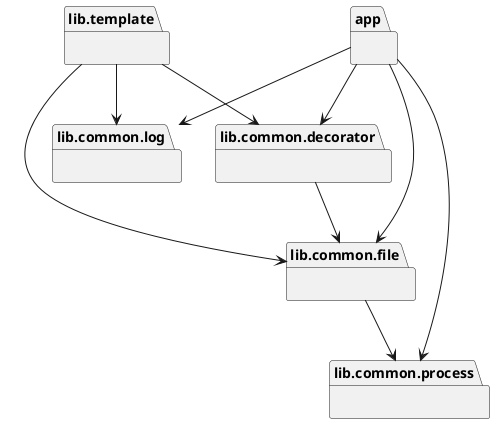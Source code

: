 @startuml packages
set namespaceSeparator none
package "app" as app {
}
package "lib.common.decorator" as lib.common.decorator {
}
package "lib.common.file" as lib.common.file {
}
package "lib.common.log" as lib.common.log {
}
package "lib.common.process" as lib.common.process {
}
package "lib.template" as lib.template {
}
app --> lib.common.decorator
app --> lib.common.file
app --> lib.common.log
app --> lib.common.process
lib.common.decorator --> lib.common.file
lib.common.file --> lib.common.process
lib.template --> lib.common.decorator
lib.template --> lib.common.file
lib.template --> lib.common.log
@enduml
